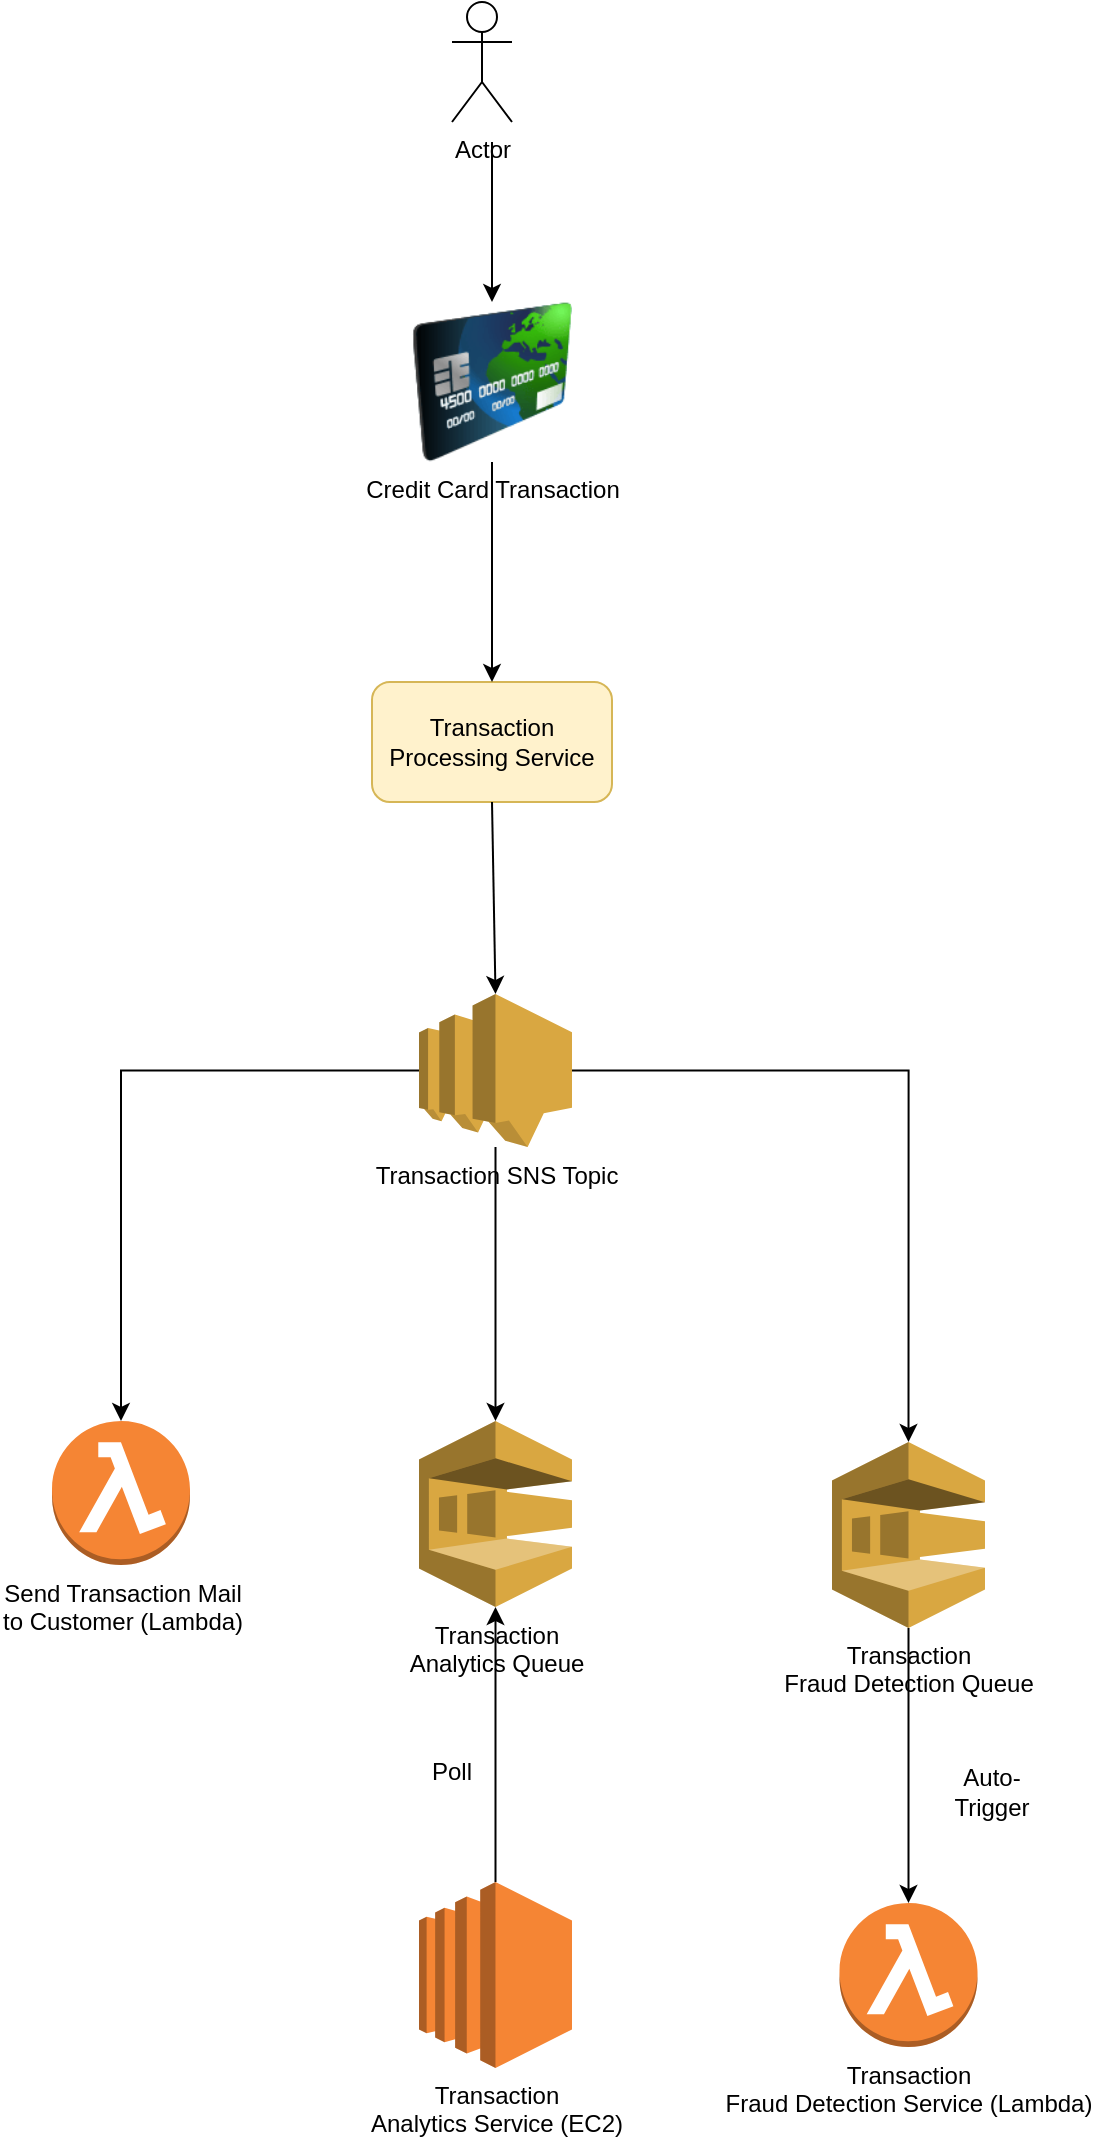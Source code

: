 <mxfile version="20.3.0" type="device"><diagram id="jM9DbcQUthM_D59hzvDb" name="Page-1"><mxGraphModel dx="946" dy="578" grid="1" gridSize="10" guides="1" tooltips="1" connect="1" arrows="1" fold="1" page="1" pageScale="1" pageWidth="827" pageHeight="1169" math="0" shadow="0"><root><mxCell id="0"/><mxCell id="1" parent="0"/><mxCell id="7YGImrswCQrrPHVyEjjW-1" value="Credit Card Transaction" style="image;html=1;image=img/lib/clip_art/finance/Credit_Card_128x128.png" parent="1" vertex="1"><mxGeometry x="380" y="200" width="80" height="80" as="geometry"/></mxCell><mxCell id="7YGImrswCQrrPHVyEjjW-2" value="Actor" style="shape=umlActor;verticalLabelPosition=bottom;verticalAlign=top;html=1;outlineConnect=0;" parent="1" vertex="1"><mxGeometry x="400" y="50" width="30" height="60" as="geometry"/></mxCell><mxCell id="7YGImrswCQrrPHVyEjjW-3" value="" style="endArrow=classic;html=1;rounded=0;" parent="1" target="7YGImrswCQrrPHVyEjjW-1" edge="1"><mxGeometry width="50" height="50" relative="1" as="geometry"><mxPoint x="420" y="120" as="sourcePoint"/><mxPoint x="440" y="270" as="targetPoint"/></mxGeometry></mxCell><mxCell id="7YGImrswCQrrPHVyEjjW-4" value="Transaction Processing Service" style="rounded=1;whiteSpace=wrap;html=1;fillColor=#fff2cc;strokeColor=#d6b656;" parent="1" vertex="1"><mxGeometry x="360" y="390" width="120" height="60" as="geometry"/></mxCell><mxCell id="7YGImrswCQrrPHVyEjjW-5" value="" style="endArrow=classic;html=1;rounded=0;exitX=0.5;exitY=1;exitDx=0;exitDy=0;entryX=0.5;entryY=0;entryDx=0;entryDy=0;" parent="1" source="7YGImrswCQrrPHVyEjjW-1" target="7YGImrswCQrrPHVyEjjW-4" edge="1"><mxGeometry width="50" height="50" relative="1" as="geometry"><mxPoint x="390" y="320" as="sourcePoint"/><mxPoint x="440" y="270" as="targetPoint"/></mxGeometry></mxCell><mxCell id="7YGImrswCQrrPHVyEjjW-6" value="Transaction SNS Topic" style="outlineConnect=0;dashed=0;verticalLabelPosition=bottom;verticalAlign=top;align=center;html=1;shape=mxgraph.aws3.sns;fillColor=#D9A741;gradientColor=none;" parent="1" vertex="1"><mxGeometry x="383.5" y="546" width="76.5" height="76.5" as="geometry"/></mxCell><mxCell id="7YGImrswCQrrPHVyEjjW-7" value="" style="endArrow=classic;html=1;rounded=0;entryX=0.5;entryY=0;entryDx=0;entryDy=0;entryPerimeter=0;" parent="1" target="7YGImrswCQrrPHVyEjjW-6" edge="1"><mxGeometry width="50" height="50" relative="1" as="geometry"><mxPoint x="420" y="450" as="sourcePoint"/><mxPoint x="440" y="420" as="targetPoint"/></mxGeometry></mxCell><mxCell id="7YGImrswCQrrPHVyEjjW-8" value="Send Transaction Mail &lt;br&gt;to Customer (Lambda)" style="outlineConnect=0;dashed=0;verticalLabelPosition=bottom;verticalAlign=top;align=center;html=1;shape=mxgraph.aws3.lambda_function;fillColor=#F58534;gradientColor=none;" parent="1" vertex="1"><mxGeometry x="200" y="759.5" width="69" height="72" as="geometry"/></mxCell><mxCell id="7YGImrswCQrrPHVyEjjW-9" value="" style="endArrow=classic;html=1;rounded=0;edgeStyle=orthogonalEdgeStyle;" parent="1" source="7YGImrswCQrrPHVyEjjW-6" target="7YGImrswCQrrPHVyEjjW-8" edge="1"><mxGeometry width="50" height="50" relative="1" as="geometry"><mxPoint x="390" y="620" as="sourcePoint"/><mxPoint x="440" y="570" as="targetPoint"/></mxGeometry></mxCell><mxCell id="7YGImrswCQrrPHVyEjjW-10" value="Transaction &lt;br&gt;Analytics Queue" style="outlineConnect=0;dashed=0;verticalLabelPosition=bottom;verticalAlign=top;align=center;html=1;shape=mxgraph.aws3.sqs;fillColor=#D9A741;gradientColor=none;" parent="1" vertex="1"><mxGeometry x="383.5" y="759.5" width="76.5" height="93" as="geometry"/></mxCell><mxCell id="7YGImrswCQrrPHVyEjjW-11" value="" style="endArrow=classic;html=1;rounded=0;entryX=0.5;entryY=0;entryDx=0;entryDy=0;entryPerimeter=0;" parent="1" source="7YGImrswCQrrPHVyEjjW-6" target="7YGImrswCQrrPHVyEjjW-10" edge="1"><mxGeometry width="50" height="50" relative="1" as="geometry"><mxPoint x="390" y="750" as="sourcePoint"/><mxPoint x="440" y="700" as="targetPoint"/></mxGeometry></mxCell><mxCell id="7YGImrswCQrrPHVyEjjW-12" value="Transaction &lt;br&gt;Fraud Detection Queue" style="outlineConnect=0;dashed=0;verticalLabelPosition=bottom;verticalAlign=top;align=center;html=1;shape=mxgraph.aws3.sqs;fillColor=#D9A741;gradientColor=none;" parent="1" vertex="1"><mxGeometry x="590" y="770" width="76.5" height="93" as="geometry"/></mxCell><mxCell id="7YGImrswCQrrPHVyEjjW-13" value="" style="endArrow=classic;html=1;rounded=0;exitX=1;exitY=0.5;exitDx=0;exitDy=0;exitPerimeter=0;entryX=0.5;entryY=0;entryDx=0;entryDy=0;entryPerimeter=0;edgeStyle=orthogonalEdgeStyle;" parent="1" source="7YGImrswCQrrPHVyEjjW-6" target="7YGImrswCQrrPHVyEjjW-12" edge="1"><mxGeometry width="50" height="50" relative="1" as="geometry"><mxPoint x="390" y="750" as="sourcePoint"/><mxPoint x="440" y="700" as="targetPoint"/></mxGeometry></mxCell><mxCell id="7YGImrswCQrrPHVyEjjW-15" value="Transaction &lt;br&gt;Analytics Service (EC2)" style="outlineConnect=0;dashed=0;verticalLabelPosition=bottom;verticalAlign=top;align=center;html=1;shape=mxgraph.aws3.ec2;fillColor=#F58534;gradientColor=none;" parent="1" vertex="1"><mxGeometry x="383.5" y="990" width="76.5" height="93" as="geometry"/></mxCell><mxCell id="7YGImrswCQrrPHVyEjjW-16" value="" style="endArrow=classic;html=1;rounded=0;entryX=0.5;entryY=1;entryDx=0;entryDy=0;entryPerimeter=0;" parent="1" source="7YGImrswCQrrPHVyEjjW-15" target="7YGImrswCQrrPHVyEjjW-10" edge="1"><mxGeometry width="50" height="50" relative="1" as="geometry"><mxPoint x="390" y="860" as="sourcePoint"/><mxPoint x="440" y="810" as="targetPoint"/></mxGeometry></mxCell><mxCell id="7YGImrswCQrrPHVyEjjW-17" value="Poll" style="text;html=1;strokeColor=none;fillColor=none;align=center;verticalAlign=middle;whiteSpace=wrap;rounded=0;" parent="1" vertex="1"><mxGeometry x="370" y="920" width="60" height="30" as="geometry"/></mxCell><mxCell id="7YGImrswCQrrPHVyEjjW-18" value="" style="endArrow=classic;html=1;rounded=0;exitX=0.5;exitY=1;exitDx=0;exitDy=0;exitPerimeter=0;entryX=0.5;entryY=0;entryDx=0;entryDy=0;entryPerimeter=0;" parent="1" source="7YGImrswCQrrPHVyEjjW-12" target="7YGImrswCQrrPHVyEjjW-19" edge="1"><mxGeometry width="50" height="50" relative="1" as="geometry"><mxPoint x="440" y="810" as="sourcePoint"/><mxPoint x="628.25" y="990" as="targetPoint"/></mxGeometry></mxCell><mxCell id="7YGImrswCQrrPHVyEjjW-19" value="Transaction&lt;br&gt;Fraud Detection Service (Lambda)" style="outlineConnect=0;dashed=0;verticalLabelPosition=bottom;verticalAlign=top;align=center;html=1;shape=mxgraph.aws3.lambda_function;fillColor=#F58534;gradientColor=none;" parent="1" vertex="1"><mxGeometry x="593.75" y="1000.5" width="69" height="72" as="geometry"/></mxCell><mxCell id="xLaa-yRtFEWPhVWv5kzc-1" value="Auto-Trigger" style="text;html=1;strokeColor=none;fillColor=none;align=center;verticalAlign=middle;whiteSpace=wrap;rounded=0;" vertex="1" parent="1"><mxGeometry x="640" y="930" width="60" height="30" as="geometry"/></mxCell></root></mxGraphModel></diagram></mxfile>